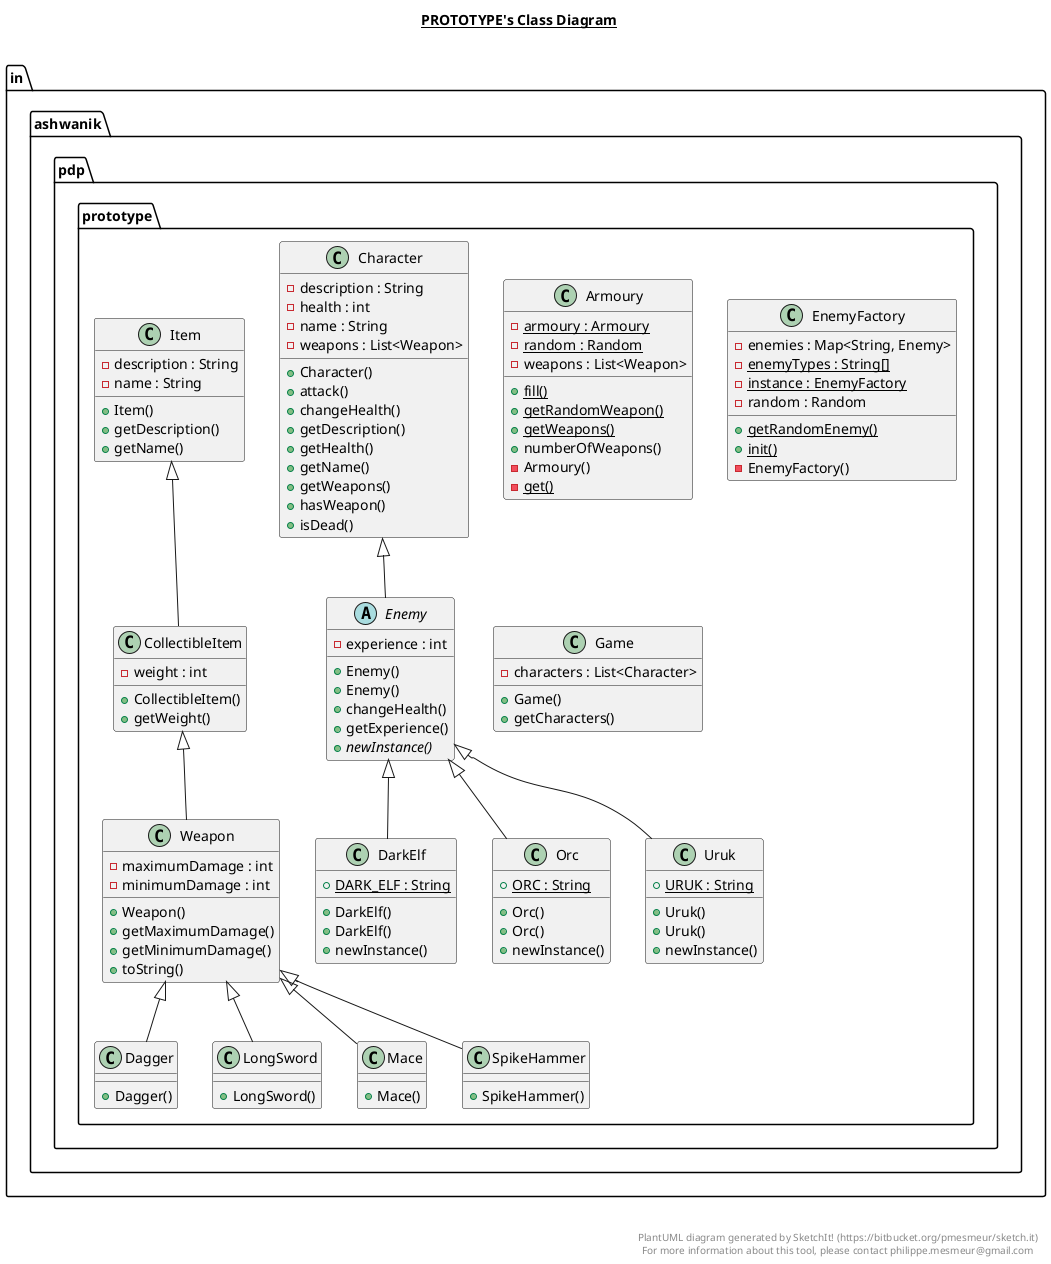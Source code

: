 @startuml

title __PROTOTYPE's Class Diagram__\n

  namespace in.ashwanik.pdp.prototype {
    class in.ashwanik.pdp.prototype.Armoury {
        {static} - armoury : Armoury
        {static} - random : Random
        - weapons : List<Weapon>
        {static} + fill()
        {static} + getRandomWeapon()
        {static} + getWeapons()
        + numberOfWeapons()
        - Armoury()
        {static} - get()
    }
  }
  

  namespace in.ashwanik.pdp.prototype {
    class in.ashwanik.pdp.prototype.Character {
        - description : String
        - health : int
        - name : String
        - weapons : List<Weapon>
        + Character()
        + attack()
        + changeHealth()
        + getDescription()
        + getHealth()
        + getName()
        + getWeapons()
        + hasWeapon()
        + isDead()
    }
  }
  

  namespace in.ashwanik.pdp.prototype {
    class in.ashwanik.pdp.prototype.CollectibleItem {
        - weight : int
        + CollectibleItem()
        + getWeight()
    }
  }
  

  namespace in.ashwanik.pdp.prototype {
    class in.ashwanik.pdp.prototype.Dagger {
        + Dagger()
    }
  }
  

  namespace in.ashwanik.pdp.prototype {
    class in.ashwanik.pdp.prototype.DarkElf {
        {static} + DARK_ELF : String
        + DarkElf()
        + DarkElf()
        + newInstance()
    }
  }
  

  namespace in.ashwanik.pdp.prototype {
    abstract class in.ashwanik.pdp.prototype.Enemy {
        - experience : int
        + Enemy()
        + Enemy()
        + changeHealth()
        + getExperience()
        {abstract} + newInstance()
    }
  }
  

  namespace in.ashwanik.pdp.prototype {
    class in.ashwanik.pdp.prototype.EnemyFactory {
        - enemies : Map<String, Enemy>
        {static} - enemyTypes : String[]
        {static} - instance : EnemyFactory
        - random : Random
        {static} + getRandomEnemy()
        {static} + init()
        - EnemyFactory()
    }
  }
  

  namespace in.ashwanik.pdp.prototype {
    class in.ashwanik.pdp.prototype.Game {
        - characters : List<Character>
        + Game()
        + getCharacters()
    }
  }
  

  namespace in.ashwanik.pdp.prototype {
    class in.ashwanik.pdp.prototype.Item {
        - description : String
        - name : String
        + Item()
        + getDescription()
        + getName()
    }
  }
  

  namespace in.ashwanik.pdp.prototype {
    class in.ashwanik.pdp.prototype.LongSword {
        + LongSword()
    }
  }
  

  namespace in.ashwanik.pdp.prototype {
    class in.ashwanik.pdp.prototype.Mace {
        + Mace()
    }
  }
  

  namespace in.ashwanik.pdp.prototype {
    class in.ashwanik.pdp.prototype.Orc {
        {static} + ORC : String
        + Orc()
        + Orc()
        + newInstance()
    }
  }
  

  namespace in.ashwanik.pdp.prototype {
    class in.ashwanik.pdp.prototype.SpikeHammer {
        + SpikeHammer()
    }
  }
  

  namespace in.ashwanik.pdp.prototype {
    class in.ashwanik.pdp.prototype.Uruk {
        {static} + URUK : String
        + Uruk()
        + Uruk()
        + newInstance()
    }
  }
  

  namespace in.ashwanik.pdp.prototype {
    class in.ashwanik.pdp.prototype.Weapon {
        - maximumDamage : int
        - minimumDamage : int
        + Weapon()
        + getMaximumDamage()
        + getMinimumDamage()
        + toString()
    }
  }
  

  in.ashwanik.pdp.prototype.CollectibleItem -up-|> in.ashwanik.pdp.prototype.Item
  in.ashwanik.pdp.prototype.Dagger -up-|> in.ashwanik.pdp.prototype.Weapon
  in.ashwanik.pdp.prototype.DarkElf -up-|> in.ashwanik.pdp.prototype.Enemy
  in.ashwanik.pdp.prototype.Enemy -up-|> in.ashwanik.pdp.prototype.Character
  in.ashwanik.pdp.prototype.LongSword -up-|> in.ashwanik.pdp.prototype.Weapon
  in.ashwanik.pdp.prototype.Mace -up-|> in.ashwanik.pdp.prototype.Weapon
  in.ashwanik.pdp.prototype.Orc -up-|> in.ashwanik.pdp.prototype.Enemy
  in.ashwanik.pdp.prototype.SpikeHammer -up-|> in.ashwanik.pdp.prototype.Weapon
  in.ashwanik.pdp.prototype.Uruk -up-|> in.ashwanik.pdp.prototype.Enemy
  in.ashwanik.pdp.prototype.Weapon -up-|> in.ashwanik.pdp.prototype.CollectibleItem


right footer


PlantUML diagram generated by SketchIt! (https://bitbucket.org/pmesmeur/sketch.it)
For more information about this tool, please contact philippe.mesmeur@gmail.com
endfooter

@enduml

